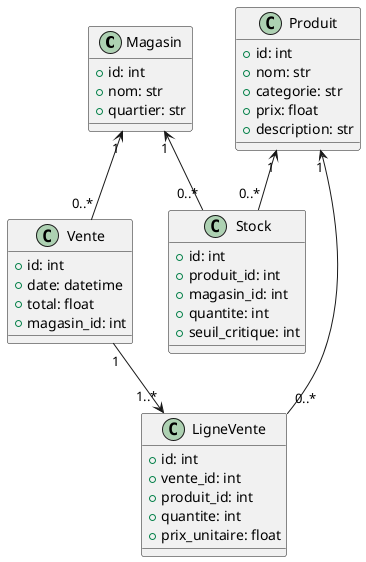 @startuml Vue_logique

class Magasin {
  +id: int
  +nom: str
  +quartier: str
}

class Produit {
  +id: int
  +nom: str
  +categorie: str
  +prix: float
  +description: str
}

class Stock {
  +id: int
  +produit_id: int
  +magasin_id: int
  +quantite: int
  +seuil_critique: int
}

class Vente {
  +id: int
  +date: datetime
  +total: float
  +magasin_id: int
}

class LigneVente {
  +id: int
  +vente_id: int
  +produit_id: int
  +quantite: int
  +prix_unitaire: float
}

Magasin "1" <-- "0..*" Stock
Produit "1" <-- "0..*" Stock

Magasin "1" <-- "0..*" Vente
Vente "1" --> "1..*" LigneVente
Produit "1" <-- "0..*" LigneVente

@enduml
